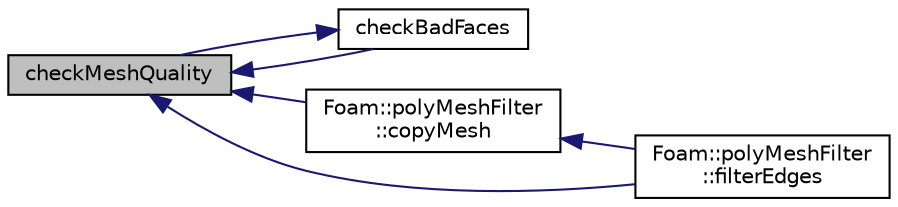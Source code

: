digraph "checkMeshQuality"
{
  bgcolor="transparent";
  edge [fontname="Helvetica",fontsize="10",labelfontname="Helvetica",labelfontsize="10"];
  node [fontname="Helvetica",fontsize="10",shape=record];
  rankdir="LR";
  Node1407 [label="checkMeshQuality",height=0.2,width=0.4,color="black", fillcolor="grey75", style="filled", fontcolor="black"];
  Node1407 -> Node1408 [dir="back",color="midnightblue",fontsize="10",style="solid",fontname="Helvetica"];
  Node1408 [label="checkBadFaces",height=0.2,width=0.4,color="black",URL="$a22401.html#ac8799ef831797562ced3caff8ced610c",tooltip="Calls motionSmoother::checkMesh and returns a set of bad faces. "];
  Node1408 -> Node1407 [dir="back",color="midnightblue",fontsize="10",style="solid",fontname="Helvetica"];
  Node1407 -> Node1409 [dir="back",color="midnightblue",fontsize="10",style="solid",fontname="Helvetica"];
  Node1409 [label="Foam::polyMeshFilter\l::copyMesh",height=0.2,width=0.4,color="black",URL="$a22357.html#a6d46f578539dd45f89a6ea89738c75b5",tooltip="Return a copy of an fvMesh. "];
  Node1409 -> Node1410 [dir="back",color="midnightblue",fontsize="10",style="solid",fontname="Helvetica"];
  Node1410 [label="Foam::polyMeshFilter\l::filterEdges",height=0.2,width=0.4,color="black",URL="$a22357.html#ad478c9d800707f297552317d2f03cbce",tooltip="Filter edges only. "];
  Node1407 -> Node1410 [dir="back",color="midnightblue",fontsize="10",style="solid",fontname="Helvetica"];
}
